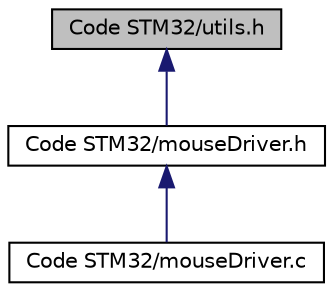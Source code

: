 digraph "Code STM32/utils.h"
{
 // LATEX_PDF_SIZE
  edge [fontname="Helvetica",fontsize="10",labelfontname="Helvetica",labelfontsize="10"];
  node [fontname="Helvetica",fontsize="10",shape=record];
  Node1 [label="Code STM32/utils.h",height=0.2,width=0.4,color="black", fillcolor="grey75", style="filled", fontcolor="black",tooltip=" "];
  Node1 -> Node2 [dir="back",color="midnightblue",fontsize="10",style="solid",fontname="Helvetica"];
  Node2 [label="Code STM32/mouseDriver.h",height=0.2,width=0.4,color="black", fillcolor="white", style="filled",URL="$dd/db8/mouse_driver_8h.html",tooltip="Header of the driver for the mouse treadmil project."];
  Node2 -> Node3 [dir="back",color="midnightblue",fontsize="10",style="solid",fontname="Helvetica"];
  Node3 [label="Code STM32/mouseDriver.c",height=0.2,width=0.4,color="black", fillcolor="white", style="filled",URL="$dc/d73/mouse_driver_8c.html",tooltip="Implementation of the driver for the mouse treadmil project."];
}
